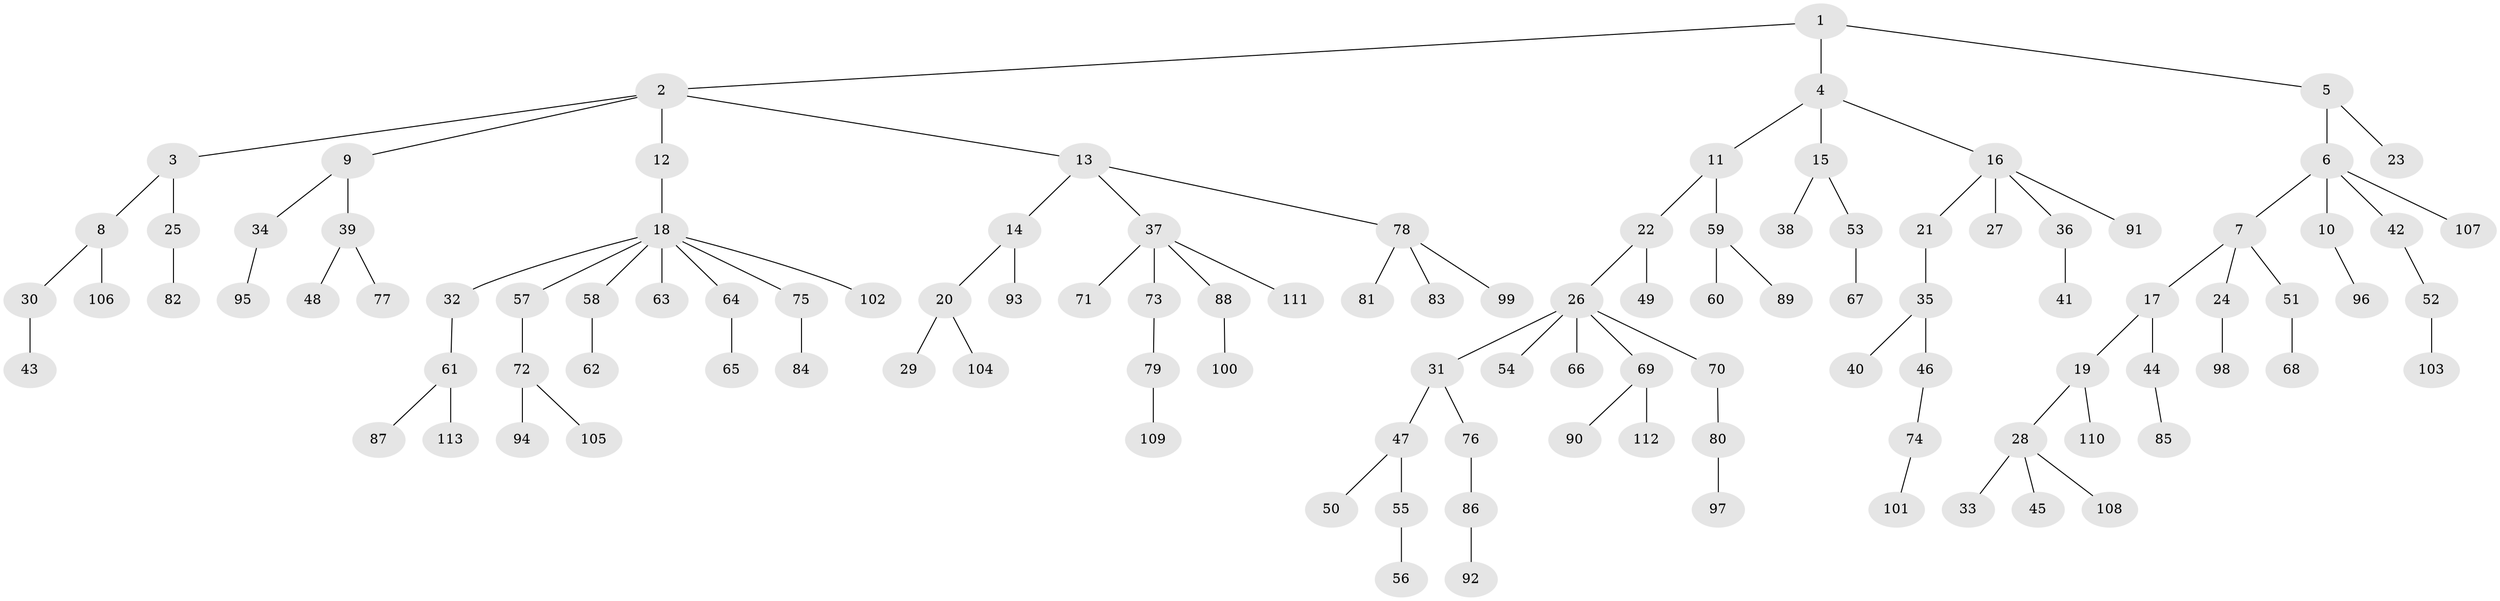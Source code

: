 // coarse degree distribution, {5: 0.034482758620689655, 6: 0.034482758620689655, 2: 0.27586206896551724, 4: 0.06896551724137931, 3: 0.08620689655172414, 1: 0.5}
// Generated by graph-tools (version 1.1) at 2025/51/03/04/25 22:51:44]
// undirected, 113 vertices, 112 edges
graph export_dot {
  node [color=gray90,style=filled];
  1;
  2;
  3;
  4;
  5;
  6;
  7;
  8;
  9;
  10;
  11;
  12;
  13;
  14;
  15;
  16;
  17;
  18;
  19;
  20;
  21;
  22;
  23;
  24;
  25;
  26;
  27;
  28;
  29;
  30;
  31;
  32;
  33;
  34;
  35;
  36;
  37;
  38;
  39;
  40;
  41;
  42;
  43;
  44;
  45;
  46;
  47;
  48;
  49;
  50;
  51;
  52;
  53;
  54;
  55;
  56;
  57;
  58;
  59;
  60;
  61;
  62;
  63;
  64;
  65;
  66;
  67;
  68;
  69;
  70;
  71;
  72;
  73;
  74;
  75;
  76;
  77;
  78;
  79;
  80;
  81;
  82;
  83;
  84;
  85;
  86;
  87;
  88;
  89;
  90;
  91;
  92;
  93;
  94;
  95;
  96;
  97;
  98;
  99;
  100;
  101;
  102;
  103;
  104;
  105;
  106;
  107;
  108;
  109;
  110;
  111;
  112;
  113;
  1 -- 2;
  1 -- 4;
  1 -- 5;
  2 -- 3;
  2 -- 9;
  2 -- 12;
  2 -- 13;
  3 -- 8;
  3 -- 25;
  4 -- 11;
  4 -- 15;
  4 -- 16;
  5 -- 6;
  5 -- 23;
  6 -- 7;
  6 -- 10;
  6 -- 42;
  6 -- 107;
  7 -- 17;
  7 -- 24;
  7 -- 51;
  8 -- 30;
  8 -- 106;
  9 -- 34;
  9 -- 39;
  10 -- 96;
  11 -- 22;
  11 -- 59;
  12 -- 18;
  13 -- 14;
  13 -- 37;
  13 -- 78;
  14 -- 20;
  14 -- 93;
  15 -- 38;
  15 -- 53;
  16 -- 21;
  16 -- 27;
  16 -- 36;
  16 -- 91;
  17 -- 19;
  17 -- 44;
  18 -- 32;
  18 -- 57;
  18 -- 58;
  18 -- 63;
  18 -- 64;
  18 -- 75;
  18 -- 102;
  19 -- 28;
  19 -- 110;
  20 -- 29;
  20 -- 104;
  21 -- 35;
  22 -- 26;
  22 -- 49;
  24 -- 98;
  25 -- 82;
  26 -- 31;
  26 -- 54;
  26 -- 66;
  26 -- 69;
  26 -- 70;
  28 -- 33;
  28 -- 45;
  28 -- 108;
  30 -- 43;
  31 -- 47;
  31 -- 76;
  32 -- 61;
  34 -- 95;
  35 -- 40;
  35 -- 46;
  36 -- 41;
  37 -- 71;
  37 -- 73;
  37 -- 88;
  37 -- 111;
  39 -- 48;
  39 -- 77;
  42 -- 52;
  44 -- 85;
  46 -- 74;
  47 -- 50;
  47 -- 55;
  51 -- 68;
  52 -- 103;
  53 -- 67;
  55 -- 56;
  57 -- 72;
  58 -- 62;
  59 -- 60;
  59 -- 89;
  61 -- 87;
  61 -- 113;
  64 -- 65;
  69 -- 90;
  69 -- 112;
  70 -- 80;
  72 -- 94;
  72 -- 105;
  73 -- 79;
  74 -- 101;
  75 -- 84;
  76 -- 86;
  78 -- 81;
  78 -- 83;
  78 -- 99;
  79 -- 109;
  80 -- 97;
  86 -- 92;
  88 -- 100;
}
